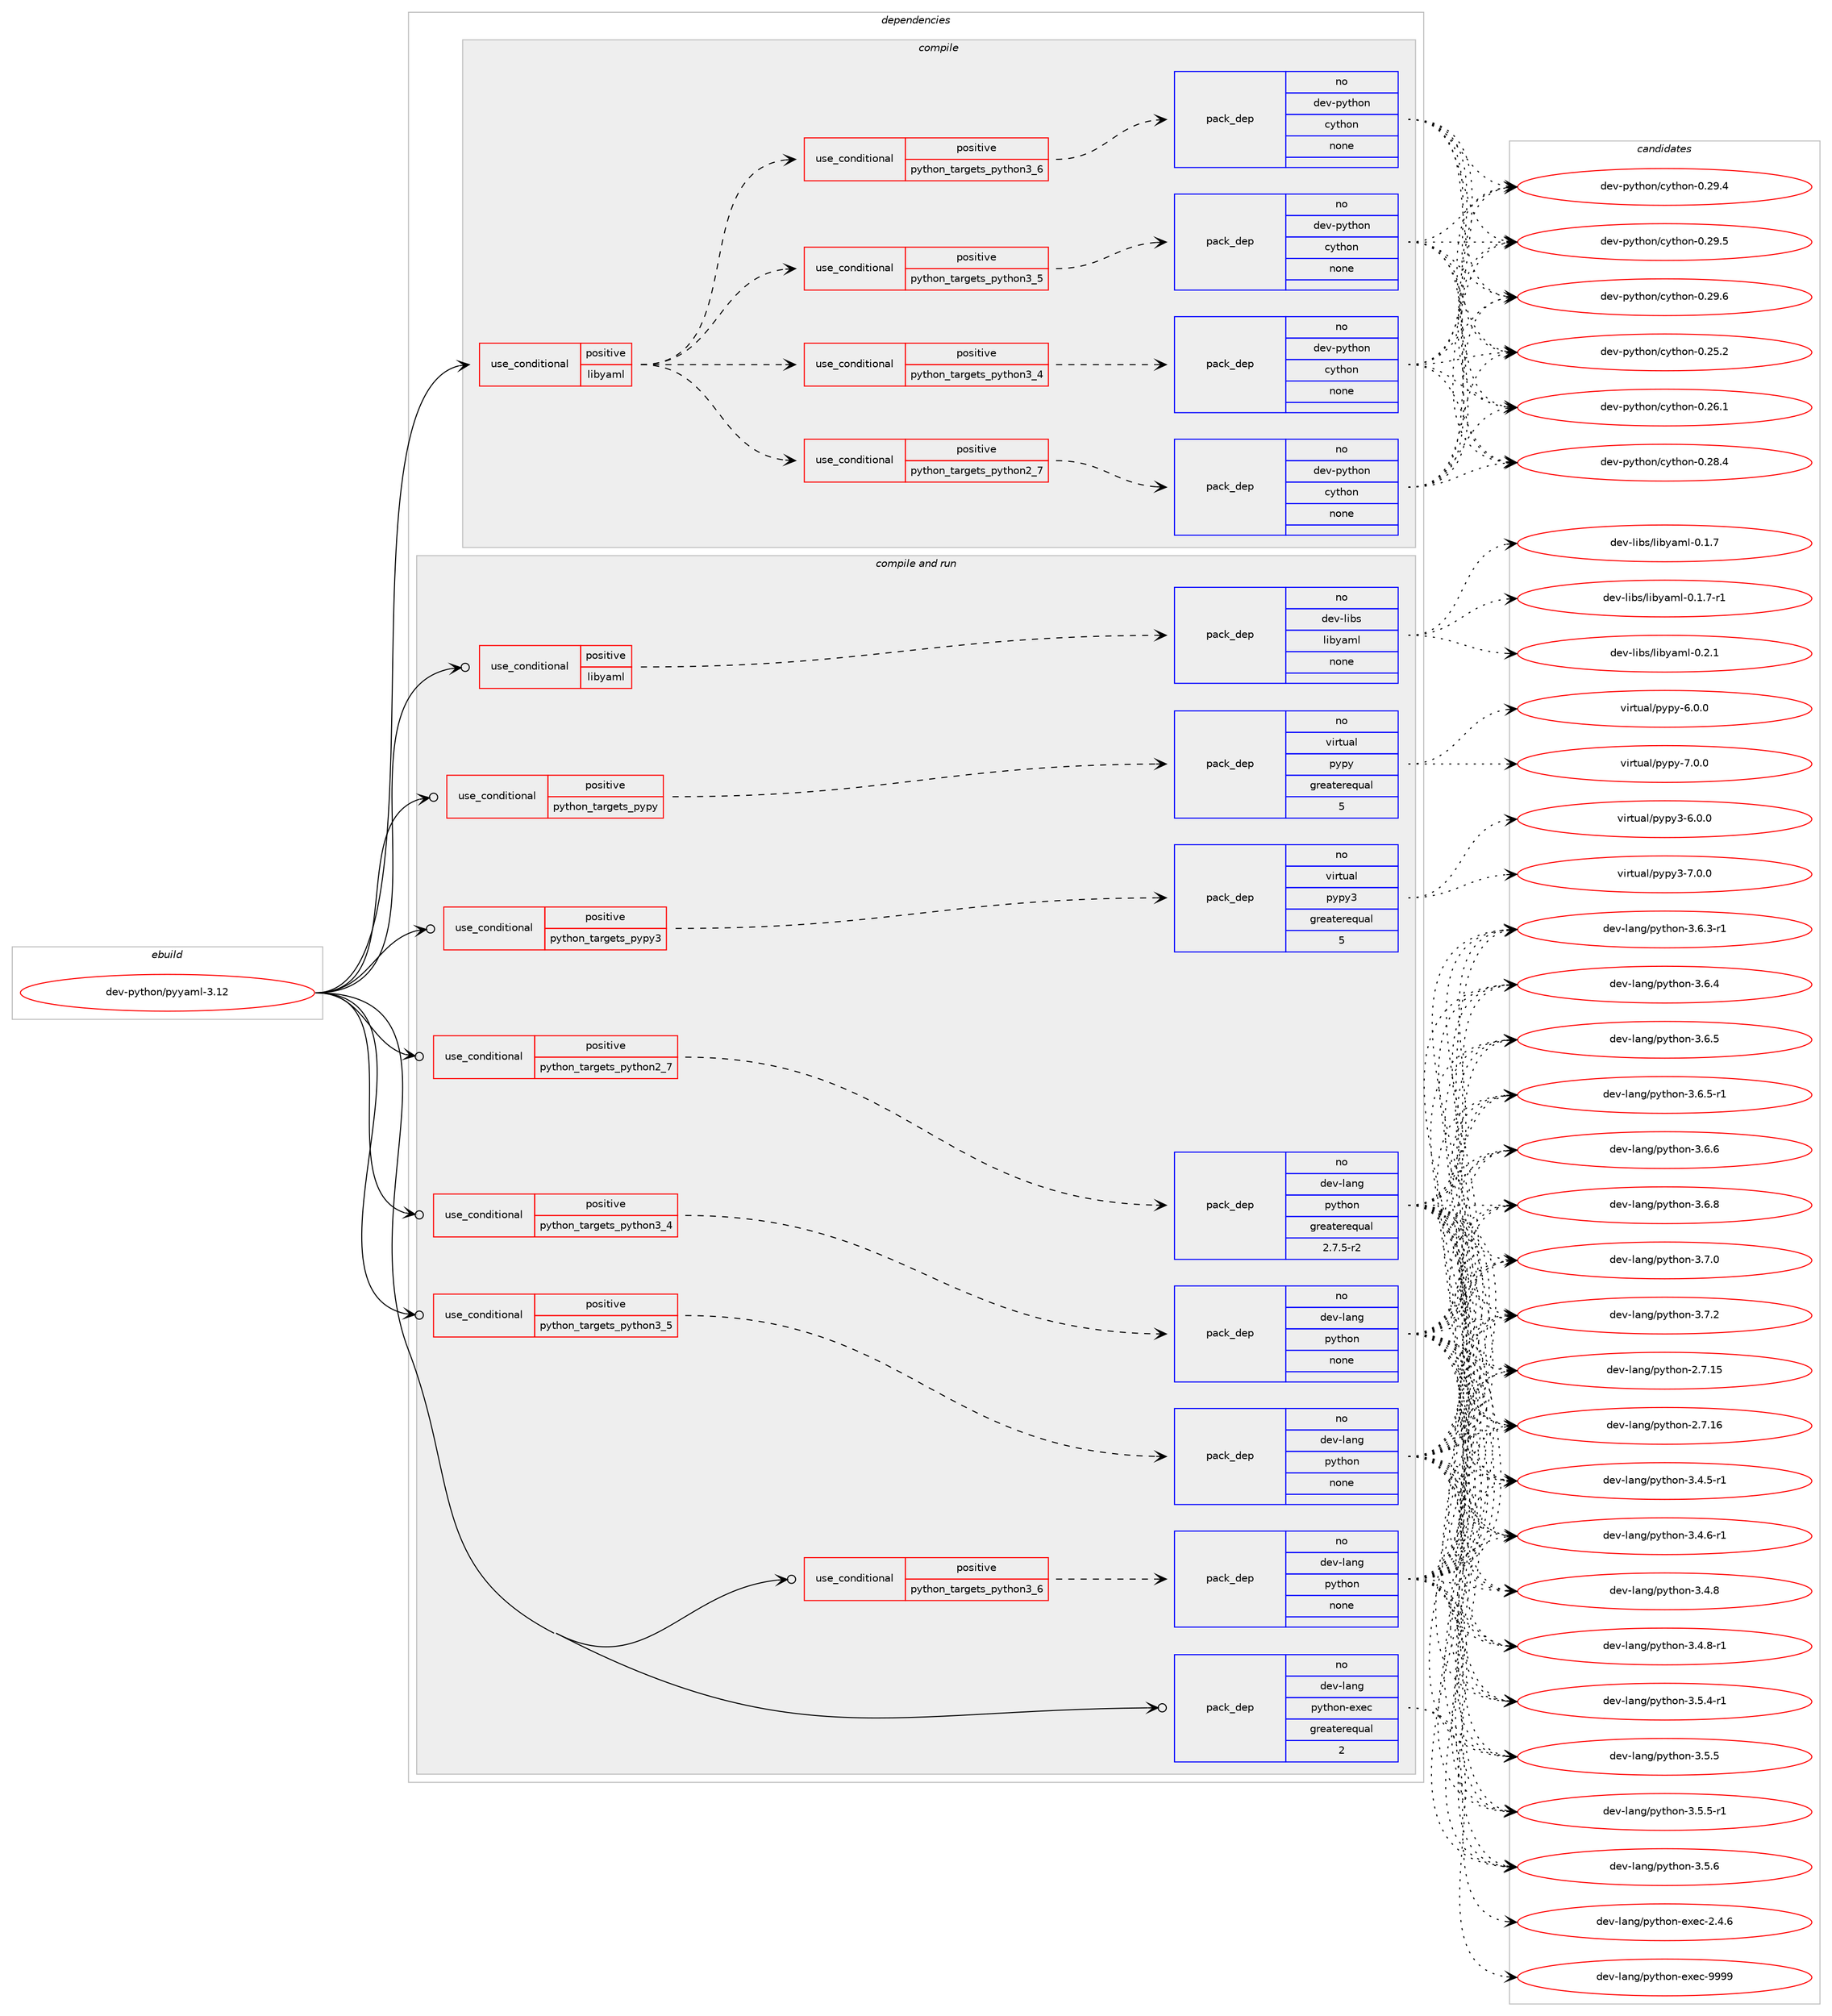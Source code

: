 digraph prolog {

# *************
# Graph options
# *************

newrank=true;
concentrate=true;
compound=true;
graph [rankdir=LR,fontname=Helvetica,fontsize=10,ranksep=1.5];#, ranksep=2.5, nodesep=0.2];
edge  [arrowhead=vee];
node  [fontname=Helvetica,fontsize=10];

# **********
# The ebuild
# **********

subgraph cluster_leftcol {
color=gray;
rank=same;
label=<<i>ebuild</i>>;
id [label="dev-python/pyyaml-3.12", color=red, width=4, href="../dev-python/pyyaml-3.12.svg"];
}

# ****************
# The dependencies
# ****************

subgraph cluster_midcol {
color=gray;
label=<<i>dependencies</i>>;
subgraph cluster_compile {
fillcolor="#eeeeee";
style=filled;
label=<<i>compile</i>>;
subgraph cond383384 {
dependency1437784 [label=<<TABLE BORDER="0" CELLBORDER="1" CELLSPACING="0" CELLPADDING="4"><TR><TD ROWSPAN="3" CELLPADDING="10">use_conditional</TD></TR><TR><TD>positive</TD></TR><TR><TD>libyaml</TD></TR></TABLE>>, shape=none, color=red];
subgraph cond383385 {
dependency1437785 [label=<<TABLE BORDER="0" CELLBORDER="1" CELLSPACING="0" CELLPADDING="4"><TR><TD ROWSPAN="3" CELLPADDING="10">use_conditional</TD></TR><TR><TD>positive</TD></TR><TR><TD>python_targets_python2_7</TD></TR></TABLE>>, shape=none, color=red];
subgraph pack1031041 {
dependency1437786 [label=<<TABLE BORDER="0" CELLBORDER="1" CELLSPACING="0" CELLPADDING="4" WIDTH="220"><TR><TD ROWSPAN="6" CELLPADDING="30">pack_dep</TD></TR><TR><TD WIDTH="110">no</TD></TR><TR><TD>dev-python</TD></TR><TR><TD>cython</TD></TR><TR><TD>none</TD></TR><TR><TD></TD></TR></TABLE>>, shape=none, color=blue];
}
dependency1437785:e -> dependency1437786:w [weight=20,style="dashed",arrowhead="vee"];
}
dependency1437784:e -> dependency1437785:w [weight=20,style="dashed",arrowhead="vee"];
subgraph cond383386 {
dependency1437787 [label=<<TABLE BORDER="0" CELLBORDER="1" CELLSPACING="0" CELLPADDING="4"><TR><TD ROWSPAN="3" CELLPADDING="10">use_conditional</TD></TR><TR><TD>positive</TD></TR><TR><TD>python_targets_python3_4</TD></TR></TABLE>>, shape=none, color=red];
subgraph pack1031042 {
dependency1437788 [label=<<TABLE BORDER="0" CELLBORDER="1" CELLSPACING="0" CELLPADDING="4" WIDTH="220"><TR><TD ROWSPAN="6" CELLPADDING="30">pack_dep</TD></TR><TR><TD WIDTH="110">no</TD></TR><TR><TD>dev-python</TD></TR><TR><TD>cython</TD></TR><TR><TD>none</TD></TR><TR><TD></TD></TR></TABLE>>, shape=none, color=blue];
}
dependency1437787:e -> dependency1437788:w [weight=20,style="dashed",arrowhead="vee"];
}
dependency1437784:e -> dependency1437787:w [weight=20,style="dashed",arrowhead="vee"];
subgraph cond383387 {
dependency1437789 [label=<<TABLE BORDER="0" CELLBORDER="1" CELLSPACING="0" CELLPADDING="4"><TR><TD ROWSPAN="3" CELLPADDING="10">use_conditional</TD></TR><TR><TD>positive</TD></TR><TR><TD>python_targets_python3_5</TD></TR></TABLE>>, shape=none, color=red];
subgraph pack1031043 {
dependency1437790 [label=<<TABLE BORDER="0" CELLBORDER="1" CELLSPACING="0" CELLPADDING="4" WIDTH="220"><TR><TD ROWSPAN="6" CELLPADDING="30">pack_dep</TD></TR><TR><TD WIDTH="110">no</TD></TR><TR><TD>dev-python</TD></TR><TR><TD>cython</TD></TR><TR><TD>none</TD></TR><TR><TD></TD></TR></TABLE>>, shape=none, color=blue];
}
dependency1437789:e -> dependency1437790:w [weight=20,style="dashed",arrowhead="vee"];
}
dependency1437784:e -> dependency1437789:w [weight=20,style="dashed",arrowhead="vee"];
subgraph cond383388 {
dependency1437791 [label=<<TABLE BORDER="0" CELLBORDER="1" CELLSPACING="0" CELLPADDING="4"><TR><TD ROWSPAN="3" CELLPADDING="10">use_conditional</TD></TR><TR><TD>positive</TD></TR><TR><TD>python_targets_python3_6</TD></TR></TABLE>>, shape=none, color=red];
subgraph pack1031044 {
dependency1437792 [label=<<TABLE BORDER="0" CELLBORDER="1" CELLSPACING="0" CELLPADDING="4" WIDTH="220"><TR><TD ROWSPAN="6" CELLPADDING="30">pack_dep</TD></TR><TR><TD WIDTH="110">no</TD></TR><TR><TD>dev-python</TD></TR><TR><TD>cython</TD></TR><TR><TD>none</TD></TR><TR><TD></TD></TR></TABLE>>, shape=none, color=blue];
}
dependency1437791:e -> dependency1437792:w [weight=20,style="dashed",arrowhead="vee"];
}
dependency1437784:e -> dependency1437791:w [weight=20,style="dashed",arrowhead="vee"];
}
id:e -> dependency1437784:w [weight=20,style="solid",arrowhead="vee"];
}
subgraph cluster_compileandrun {
fillcolor="#eeeeee";
style=filled;
label=<<i>compile and run</i>>;
subgraph cond383389 {
dependency1437793 [label=<<TABLE BORDER="0" CELLBORDER="1" CELLSPACING="0" CELLPADDING="4"><TR><TD ROWSPAN="3" CELLPADDING="10">use_conditional</TD></TR><TR><TD>positive</TD></TR><TR><TD>libyaml</TD></TR></TABLE>>, shape=none, color=red];
subgraph pack1031045 {
dependency1437794 [label=<<TABLE BORDER="0" CELLBORDER="1" CELLSPACING="0" CELLPADDING="4" WIDTH="220"><TR><TD ROWSPAN="6" CELLPADDING="30">pack_dep</TD></TR><TR><TD WIDTH="110">no</TD></TR><TR><TD>dev-libs</TD></TR><TR><TD>libyaml</TD></TR><TR><TD>none</TD></TR><TR><TD></TD></TR></TABLE>>, shape=none, color=blue];
}
dependency1437793:e -> dependency1437794:w [weight=20,style="dashed",arrowhead="vee"];
}
id:e -> dependency1437793:w [weight=20,style="solid",arrowhead="odotvee"];
subgraph cond383390 {
dependency1437795 [label=<<TABLE BORDER="0" CELLBORDER="1" CELLSPACING="0" CELLPADDING="4"><TR><TD ROWSPAN="3" CELLPADDING="10">use_conditional</TD></TR><TR><TD>positive</TD></TR><TR><TD>python_targets_pypy</TD></TR></TABLE>>, shape=none, color=red];
subgraph pack1031046 {
dependency1437796 [label=<<TABLE BORDER="0" CELLBORDER="1" CELLSPACING="0" CELLPADDING="4" WIDTH="220"><TR><TD ROWSPAN="6" CELLPADDING="30">pack_dep</TD></TR><TR><TD WIDTH="110">no</TD></TR><TR><TD>virtual</TD></TR><TR><TD>pypy</TD></TR><TR><TD>greaterequal</TD></TR><TR><TD>5</TD></TR></TABLE>>, shape=none, color=blue];
}
dependency1437795:e -> dependency1437796:w [weight=20,style="dashed",arrowhead="vee"];
}
id:e -> dependency1437795:w [weight=20,style="solid",arrowhead="odotvee"];
subgraph cond383391 {
dependency1437797 [label=<<TABLE BORDER="0" CELLBORDER="1" CELLSPACING="0" CELLPADDING="4"><TR><TD ROWSPAN="3" CELLPADDING="10">use_conditional</TD></TR><TR><TD>positive</TD></TR><TR><TD>python_targets_pypy3</TD></TR></TABLE>>, shape=none, color=red];
subgraph pack1031047 {
dependency1437798 [label=<<TABLE BORDER="0" CELLBORDER="1" CELLSPACING="0" CELLPADDING="4" WIDTH="220"><TR><TD ROWSPAN="6" CELLPADDING="30">pack_dep</TD></TR><TR><TD WIDTH="110">no</TD></TR><TR><TD>virtual</TD></TR><TR><TD>pypy3</TD></TR><TR><TD>greaterequal</TD></TR><TR><TD>5</TD></TR></TABLE>>, shape=none, color=blue];
}
dependency1437797:e -> dependency1437798:w [weight=20,style="dashed",arrowhead="vee"];
}
id:e -> dependency1437797:w [weight=20,style="solid",arrowhead="odotvee"];
subgraph cond383392 {
dependency1437799 [label=<<TABLE BORDER="0" CELLBORDER="1" CELLSPACING="0" CELLPADDING="4"><TR><TD ROWSPAN="3" CELLPADDING="10">use_conditional</TD></TR><TR><TD>positive</TD></TR><TR><TD>python_targets_python2_7</TD></TR></TABLE>>, shape=none, color=red];
subgraph pack1031048 {
dependency1437800 [label=<<TABLE BORDER="0" CELLBORDER="1" CELLSPACING="0" CELLPADDING="4" WIDTH="220"><TR><TD ROWSPAN="6" CELLPADDING="30">pack_dep</TD></TR><TR><TD WIDTH="110">no</TD></TR><TR><TD>dev-lang</TD></TR><TR><TD>python</TD></TR><TR><TD>greaterequal</TD></TR><TR><TD>2.7.5-r2</TD></TR></TABLE>>, shape=none, color=blue];
}
dependency1437799:e -> dependency1437800:w [weight=20,style="dashed",arrowhead="vee"];
}
id:e -> dependency1437799:w [weight=20,style="solid",arrowhead="odotvee"];
subgraph cond383393 {
dependency1437801 [label=<<TABLE BORDER="0" CELLBORDER="1" CELLSPACING="0" CELLPADDING="4"><TR><TD ROWSPAN="3" CELLPADDING="10">use_conditional</TD></TR><TR><TD>positive</TD></TR><TR><TD>python_targets_python3_4</TD></TR></TABLE>>, shape=none, color=red];
subgraph pack1031049 {
dependency1437802 [label=<<TABLE BORDER="0" CELLBORDER="1" CELLSPACING="0" CELLPADDING="4" WIDTH="220"><TR><TD ROWSPAN="6" CELLPADDING="30">pack_dep</TD></TR><TR><TD WIDTH="110">no</TD></TR><TR><TD>dev-lang</TD></TR><TR><TD>python</TD></TR><TR><TD>none</TD></TR><TR><TD></TD></TR></TABLE>>, shape=none, color=blue];
}
dependency1437801:e -> dependency1437802:w [weight=20,style="dashed",arrowhead="vee"];
}
id:e -> dependency1437801:w [weight=20,style="solid",arrowhead="odotvee"];
subgraph cond383394 {
dependency1437803 [label=<<TABLE BORDER="0" CELLBORDER="1" CELLSPACING="0" CELLPADDING="4"><TR><TD ROWSPAN="3" CELLPADDING="10">use_conditional</TD></TR><TR><TD>positive</TD></TR><TR><TD>python_targets_python3_5</TD></TR></TABLE>>, shape=none, color=red];
subgraph pack1031050 {
dependency1437804 [label=<<TABLE BORDER="0" CELLBORDER="1" CELLSPACING="0" CELLPADDING="4" WIDTH="220"><TR><TD ROWSPAN="6" CELLPADDING="30">pack_dep</TD></TR><TR><TD WIDTH="110">no</TD></TR><TR><TD>dev-lang</TD></TR><TR><TD>python</TD></TR><TR><TD>none</TD></TR><TR><TD></TD></TR></TABLE>>, shape=none, color=blue];
}
dependency1437803:e -> dependency1437804:w [weight=20,style="dashed",arrowhead="vee"];
}
id:e -> dependency1437803:w [weight=20,style="solid",arrowhead="odotvee"];
subgraph cond383395 {
dependency1437805 [label=<<TABLE BORDER="0" CELLBORDER="1" CELLSPACING="0" CELLPADDING="4"><TR><TD ROWSPAN="3" CELLPADDING="10">use_conditional</TD></TR><TR><TD>positive</TD></TR><TR><TD>python_targets_python3_6</TD></TR></TABLE>>, shape=none, color=red];
subgraph pack1031051 {
dependency1437806 [label=<<TABLE BORDER="0" CELLBORDER="1" CELLSPACING="0" CELLPADDING="4" WIDTH="220"><TR><TD ROWSPAN="6" CELLPADDING="30">pack_dep</TD></TR><TR><TD WIDTH="110">no</TD></TR><TR><TD>dev-lang</TD></TR><TR><TD>python</TD></TR><TR><TD>none</TD></TR><TR><TD></TD></TR></TABLE>>, shape=none, color=blue];
}
dependency1437805:e -> dependency1437806:w [weight=20,style="dashed",arrowhead="vee"];
}
id:e -> dependency1437805:w [weight=20,style="solid",arrowhead="odotvee"];
subgraph pack1031052 {
dependency1437807 [label=<<TABLE BORDER="0" CELLBORDER="1" CELLSPACING="0" CELLPADDING="4" WIDTH="220"><TR><TD ROWSPAN="6" CELLPADDING="30">pack_dep</TD></TR><TR><TD WIDTH="110">no</TD></TR><TR><TD>dev-lang</TD></TR><TR><TD>python-exec</TD></TR><TR><TD>greaterequal</TD></TR><TR><TD>2</TD></TR></TABLE>>, shape=none, color=blue];
}
id:e -> dependency1437807:w [weight=20,style="solid",arrowhead="odotvee"];
}
subgraph cluster_run {
fillcolor="#eeeeee";
style=filled;
label=<<i>run</i>>;
}
}

# **************
# The candidates
# **************

subgraph cluster_choices {
rank=same;
color=gray;
label=<<i>candidates</i>>;

subgraph choice1031041 {
color=black;
nodesep=1;
choice10010111845112121116104111110479912111610411111045484650534650 [label="dev-python/cython-0.25.2", color=red, width=4,href="../dev-python/cython-0.25.2.svg"];
choice10010111845112121116104111110479912111610411111045484650544649 [label="dev-python/cython-0.26.1", color=red, width=4,href="../dev-python/cython-0.26.1.svg"];
choice10010111845112121116104111110479912111610411111045484650564652 [label="dev-python/cython-0.28.4", color=red, width=4,href="../dev-python/cython-0.28.4.svg"];
choice10010111845112121116104111110479912111610411111045484650574652 [label="dev-python/cython-0.29.4", color=red, width=4,href="../dev-python/cython-0.29.4.svg"];
choice10010111845112121116104111110479912111610411111045484650574653 [label="dev-python/cython-0.29.5", color=red, width=4,href="../dev-python/cython-0.29.5.svg"];
choice10010111845112121116104111110479912111610411111045484650574654 [label="dev-python/cython-0.29.6", color=red, width=4,href="../dev-python/cython-0.29.6.svg"];
dependency1437786:e -> choice10010111845112121116104111110479912111610411111045484650534650:w [style=dotted,weight="100"];
dependency1437786:e -> choice10010111845112121116104111110479912111610411111045484650544649:w [style=dotted,weight="100"];
dependency1437786:e -> choice10010111845112121116104111110479912111610411111045484650564652:w [style=dotted,weight="100"];
dependency1437786:e -> choice10010111845112121116104111110479912111610411111045484650574652:w [style=dotted,weight="100"];
dependency1437786:e -> choice10010111845112121116104111110479912111610411111045484650574653:w [style=dotted,weight="100"];
dependency1437786:e -> choice10010111845112121116104111110479912111610411111045484650574654:w [style=dotted,weight="100"];
}
subgraph choice1031042 {
color=black;
nodesep=1;
choice10010111845112121116104111110479912111610411111045484650534650 [label="dev-python/cython-0.25.2", color=red, width=4,href="../dev-python/cython-0.25.2.svg"];
choice10010111845112121116104111110479912111610411111045484650544649 [label="dev-python/cython-0.26.1", color=red, width=4,href="../dev-python/cython-0.26.1.svg"];
choice10010111845112121116104111110479912111610411111045484650564652 [label="dev-python/cython-0.28.4", color=red, width=4,href="../dev-python/cython-0.28.4.svg"];
choice10010111845112121116104111110479912111610411111045484650574652 [label="dev-python/cython-0.29.4", color=red, width=4,href="../dev-python/cython-0.29.4.svg"];
choice10010111845112121116104111110479912111610411111045484650574653 [label="dev-python/cython-0.29.5", color=red, width=4,href="../dev-python/cython-0.29.5.svg"];
choice10010111845112121116104111110479912111610411111045484650574654 [label="dev-python/cython-0.29.6", color=red, width=4,href="../dev-python/cython-0.29.6.svg"];
dependency1437788:e -> choice10010111845112121116104111110479912111610411111045484650534650:w [style=dotted,weight="100"];
dependency1437788:e -> choice10010111845112121116104111110479912111610411111045484650544649:w [style=dotted,weight="100"];
dependency1437788:e -> choice10010111845112121116104111110479912111610411111045484650564652:w [style=dotted,weight="100"];
dependency1437788:e -> choice10010111845112121116104111110479912111610411111045484650574652:w [style=dotted,weight="100"];
dependency1437788:e -> choice10010111845112121116104111110479912111610411111045484650574653:w [style=dotted,weight="100"];
dependency1437788:e -> choice10010111845112121116104111110479912111610411111045484650574654:w [style=dotted,weight="100"];
}
subgraph choice1031043 {
color=black;
nodesep=1;
choice10010111845112121116104111110479912111610411111045484650534650 [label="dev-python/cython-0.25.2", color=red, width=4,href="../dev-python/cython-0.25.2.svg"];
choice10010111845112121116104111110479912111610411111045484650544649 [label="dev-python/cython-0.26.1", color=red, width=4,href="../dev-python/cython-0.26.1.svg"];
choice10010111845112121116104111110479912111610411111045484650564652 [label="dev-python/cython-0.28.4", color=red, width=4,href="../dev-python/cython-0.28.4.svg"];
choice10010111845112121116104111110479912111610411111045484650574652 [label="dev-python/cython-0.29.4", color=red, width=4,href="../dev-python/cython-0.29.4.svg"];
choice10010111845112121116104111110479912111610411111045484650574653 [label="dev-python/cython-0.29.5", color=red, width=4,href="../dev-python/cython-0.29.5.svg"];
choice10010111845112121116104111110479912111610411111045484650574654 [label="dev-python/cython-0.29.6", color=red, width=4,href="../dev-python/cython-0.29.6.svg"];
dependency1437790:e -> choice10010111845112121116104111110479912111610411111045484650534650:w [style=dotted,weight="100"];
dependency1437790:e -> choice10010111845112121116104111110479912111610411111045484650544649:w [style=dotted,weight="100"];
dependency1437790:e -> choice10010111845112121116104111110479912111610411111045484650564652:w [style=dotted,weight="100"];
dependency1437790:e -> choice10010111845112121116104111110479912111610411111045484650574652:w [style=dotted,weight="100"];
dependency1437790:e -> choice10010111845112121116104111110479912111610411111045484650574653:w [style=dotted,weight="100"];
dependency1437790:e -> choice10010111845112121116104111110479912111610411111045484650574654:w [style=dotted,weight="100"];
}
subgraph choice1031044 {
color=black;
nodesep=1;
choice10010111845112121116104111110479912111610411111045484650534650 [label="dev-python/cython-0.25.2", color=red, width=4,href="../dev-python/cython-0.25.2.svg"];
choice10010111845112121116104111110479912111610411111045484650544649 [label="dev-python/cython-0.26.1", color=red, width=4,href="../dev-python/cython-0.26.1.svg"];
choice10010111845112121116104111110479912111610411111045484650564652 [label="dev-python/cython-0.28.4", color=red, width=4,href="../dev-python/cython-0.28.4.svg"];
choice10010111845112121116104111110479912111610411111045484650574652 [label="dev-python/cython-0.29.4", color=red, width=4,href="../dev-python/cython-0.29.4.svg"];
choice10010111845112121116104111110479912111610411111045484650574653 [label="dev-python/cython-0.29.5", color=red, width=4,href="../dev-python/cython-0.29.5.svg"];
choice10010111845112121116104111110479912111610411111045484650574654 [label="dev-python/cython-0.29.6", color=red, width=4,href="../dev-python/cython-0.29.6.svg"];
dependency1437792:e -> choice10010111845112121116104111110479912111610411111045484650534650:w [style=dotted,weight="100"];
dependency1437792:e -> choice10010111845112121116104111110479912111610411111045484650544649:w [style=dotted,weight="100"];
dependency1437792:e -> choice10010111845112121116104111110479912111610411111045484650564652:w [style=dotted,weight="100"];
dependency1437792:e -> choice10010111845112121116104111110479912111610411111045484650574652:w [style=dotted,weight="100"];
dependency1437792:e -> choice10010111845112121116104111110479912111610411111045484650574653:w [style=dotted,weight="100"];
dependency1437792:e -> choice10010111845112121116104111110479912111610411111045484650574654:w [style=dotted,weight="100"];
}
subgraph choice1031045 {
color=black;
nodesep=1;
choice1001011184510810598115471081059812197109108454846494655 [label="dev-libs/libyaml-0.1.7", color=red, width=4,href="../dev-libs/libyaml-0.1.7.svg"];
choice10010111845108105981154710810598121971091084548464946554511449 [label="dev-libs/libyaml-0.1.7-r1", color=red, width=4,href="../dev-libs/libyaml-0.1.7-r1.svg"];
choice1001011184510810598115471081059812197109108454846504649 [label="dev-libs/libyaml-0.2.1", color=red, width=4,href="../dev-libs/libyaml-0.2.1.svg"];
dependency1437794:e -> choice1001011184510810598115471081059812197109108454846494655:w [style=dotted,weight="100"];
dependency1437794:e -> choice10010111845108105981154710810598121971091084548464946554511449:w [style=dotted,weight="100"];
dependency1437794:e -> choice1001011184510810598115471081059812197109108454846504649:w [style=dotted,weight="100"];
}
subgraph choice1031046 {
color=black;
nodesep=1;
choice1181051141161179710847112121112121455446484648 [label="virtual/pypy-6.0.0", color=red, width=4,href="../virtual/pypy-6.0.0.svg"];
choice1181051141161179710847112121112121455546484648 [label="virtual/pypy-7.0.0", color=red, width=4,href="../virtual/pypy-7.0.0.svg"];
dependency1437796:e -> choice1181051141161179710847112121112121455446484648:w [style=dotted,weight="100"];
dependency1437796:e -> choice1181051141161179710847112121112121455546484648:w [style=dotted,weight="100"];
}
subgraph choice1031047 {
color=black;
nodesep=1;
choice118105114116117971084711212111212151455446484648 [label="virtual/pypy3-6.0.0", color=red, width=4,href="../virtual/pypy3-6.0.0.svg"];
choice118105114116117971084711212111212151455546484648 [label="virtual/pypy3-7.0.0", color=red, width=4,href="../virtual/pypy3-7.0.0.svg"];
dependency1437798:e -> choice118105114116117971084711212111212151455446484648:w [style=dotted,weight="100"];
dependency1437798:e -> choice118105114116117971084711212111212151455546484648:w [style=dotted,weight="100"];
}
subgraph choice1031048 {
color=black;
nodesep=1;
choice10010111845108971101034711212111610411111045504655464953 [label="dev-lang/python-2.7.15", color=red, width=4,href="../dev-lang/python-2.7.15.svg"];
choice10010111845108971101034711212111610411111045504655464954 [label="dev-lang/python-2.7.16", color=red, width=4,href="../dev-lang/python-2.7.16.svg"];
choice1001011184510897110103471121211161041111104551465246534511449 [label="dev-lang/python-3.4.5-r1", color=red, width=4,href="../dev-lang/python-3.4.5-r1.svg"];
choice1001011184510897110103471121211161041111104551465246544511449 [label="dev-lang/python-3.4.6-r1", color=red, width=4,href="../dev-lang/python-3.4.6-r1.svg"];
choice100101118451089711010347112121116104111110455146524656 [label="dev-lang/python-3.4.8", color=red, width=4,href="../dev-lang/python-3.4.8.svg"];
choice1001011184510897110103471121211161041111104551465246564511449 [label="dev-lang/python-3.4.8-r1", color=red, width=4,href="../dev-lang/python-3.4.8-r1.svg"];
choice1001011184510897110103471121211161041111104551465346524511449 [label="dev-lang/python-3.5.4-r1", color=red, width=4,href="../dev-lang/python-3.5.4-r1.svg"];
choice100101118451089711010347112121116104111110455146534653 [label="dev-lang/python-3.5.5", color=red, width=4,href="../dev-lang/python-3.5.5.svg"];
choice1001011184510897110103471121211161041111104551465346534511449 [label="dev-lang/python-3.5.5-r1", color=red, width=4,href="../dev-lang/python-3.5.5-r1.svg"];
choice100101118451089711010347112121116104111110455146534654 [label="dev-lang/python-3.5.6", color=red, width=4,href="../dev-lang/python-3.5.6.svg"];
choice1001011184510897110103471121211161041111104551465446514511449 [label="dev-lang/python-3.6.3-r1", color=red, width=4,href="../dev-lang/python-3.6.3-r1.svg"];
choice100101118451089711010347112121116104111110455146544652 [label="dev-lang/python-3.6.4", color=red, width=4,href="../dev-lang/python-3.6.4.svg"];
choice100101118451089711010347112121116104111110455146544653 [label="dev-lang/python-3.6.5", color=red, width=4,href="../dev-lang/python-3.6.5.svg"];
choice1001011184510897110103471121211161041111104551465446534511449 [label="dev-lang/python-3.6.5-r1", color=red, width=4,href="../dev-lang/python-3.6.5-r1.svg"];
choice100101118451089711010347112121116104111110455146544654 [label="dev-lang/python-3.6.6", color=red, width=4,href="../dev-lang/python-3.6.6.svg"];
choice100101118451089711010347112121116104111110455146544656 [label="dev-lang/python-3.6.8", color=red, width=4,href="../dev-lang/python-3.6.8.svg"];
choice100101118451089711010347112121116104111110455146554648 [label="dev-lang/python-3.7.0", color=red, width=4,href="../dev-lang/python-3.7.0.svg"];
choice100101118451089711010347112121116104111110455146554650 [label="dev-lang/python-3.7.2", color=red, width=4,href="../dev-lang/python-3.7.2.svg"];
dependency1437800:e -> choice10010111845108971101034711212111610411111045504655464953:w [style=dotted,weight="100"];
dependency1437800:e -> choice10010111845108971101034711212111610411111045504655464954:w [style=dotted,weight="100"];
dependency1437800:e -> choice1001011184510897110103471121211161041111104551465246534511449:w [style=dotted,weight="100"];
dependency1437800:e -> choice1001011184510897110103471121211161041111104551465246544511449:w [style=dotted,weight="100"];
dependency1437800:e -> choice100101118451089711010347112121116104111110455146524656:w [style=dotted,weight="100"];
dependency1437800:e -> choice1001011184510897110103471121211161041111104551465246564511449:w [style=dotted,weight="100"];
dependency1437800:e -> choice1001011184510897110103471121211161041111104551465346524511449:w [style=dotted,weight="100"];
dependency1437800:e -> choice100101118451089711010347112121116104111110455146534653:w [style=dotted,weight="100"];
dependency1437800:e -> choice1001011184510897110103471121211161041111104551465346534511449:w [style=dotted,weight="100"];
dependency1437800:e -> choice100101118451089711010347112121116104111110455146534654:w [style=dotted,weight="100"];
dependency1437800:e -> choice1001011184510897110103471121211161041111104551465446514511449:w [style=dotted,weight="100"];
dependency1437800:e -> choice100101118451089711010347112121116104111110455146544652:w [style=dotted,weight="100"];
dependency1437800:e -> choice100101118451089711010347112121116104111110455146544653:w [style=dotted,weight="100"];
dependency1437800:e -> choice1001011184510897110103471121211161041111104551465446534511449:w [style=dotted,weight="100"];
dependency1437800:e -> choice100101118451089711010347112121116104111110455146544654:w [style=dotted,weight="100"];
dependency1437800:e -> choice100101118451089711010347112121116104111110455146544656:w [style=dotted,weight="100"];
dependency1437800:e -> choice100101118451089711010347112121116104111110455146554648:w [style=dotted,weight="100"];
dependency1437800:e -> choice100101118451089711010347112121116104111110455146554650:w [style=dotted,weight="100"];
}
subgraph choice1031049 {
color=black;
nodesep=1;
choice10010111845108971101034711212111610411111045504655464953 [label="dev-lang/python-2.7.15", color=red, width=4,href="../dev-lang/python-2.7.15.svg"];
choice10010111845108971101034711212111610411111045504655464954 [label="dev-lang/python-2.7.16", color=red, width=4,href="../dev-lang/python-2.7.16.svg"];
choice1001011184510897110103471121211161041111104551465246534511449 [label="dev-lang/python-3.4.5-r1", color=red, width=4,href="../dev-lang/python-3.4.5-r1.svg"];
choice1001011184510897110103471121211161041111104551465246544511449 [label="dev-lang/python-3.4.6-r1", color=red, width=4,href="../dev-lang/python-3.4.6-r1.svg"];
choice100101118451089711010347112121116104111110455146524656 [label="dev-lang/python-3.4.8", color=red, width=4,href="../dev-lang/python-3.4.8.svg"];
choice1001011184510897110103471121211161041111104551465246564511449 [label="dev-lang/python-3.4.8-r1", color=red, width=4,href="../dev-lang/python-3.4.8-r1.svg"];
choice1001011184510897110103471121211161041111104551465346524511449 [label="dev-lang/python-3.5.4-r1", color=red, width=4,href="../dev-lang/python-3.5.4-r1.svg"];
choice100101118451089711010347112121116104111110455146534653 [label="dev-lang/python-3.5.5", color=red, width=4,href="../dev-lang/python-3.5.5.svg"];
choice1001011184510897110103471121211161041111104551465346534511449 [label="dev-lang/python-3.5.5-r1", color=red, width=4,href="../dev-lang/python-3.5.5-r1.svg"];
choice100101118451089711010347112121116104111110455146534654 [label="dev-lang/python-3.5.6", color=red, width=4,href="../dev-lang/python-3.5.6.svg"];
choice1001011184510897110103471121211161041111104551465446514511449 [label="dev-lang/python-3.6.3-r1", color=red, width=4,href="../dev-lang/python-3.6.3-r1.svg"];
choice100101118451089711010347112121116104111110455146544652 [label="dev-lang/python-3.6.4", color=red, width=4,href="../dev-lang/python-3.6.4.svg"];
choice100101118451089711010347112121116104111110455146544653 [label="dev-lang/python-3.6.5", color=red, width=4,href="../dev-lang/python-3.6.5.svg"];
choice1001011184510897110103471121211161041111104551465446534511449 [label="dev-lang/python-3.6.5-r1", color=red, width=4,href="../dev-lang/python-3.6.5-r1.svg"];
choice100101118451089711010347112121116104111110455146544654 [label="dev-lang/python-3.6.6", color=red, width=4,href="../dev-lang/python-3.6.6.svg"];
choice100101118451089711010347112121116104111110455146544656 [label="dev-lang/python-3.6.8", color=red, width=4,href="../dev-lang/python-3.6.8.svg"];
choice100101118451089711010347112121116104111110455146554648 [label="dev-lang/python-3.7.0", color=red, width=4,href="../dev-lang/python-3.7.0.svg"];
choice100101118451089711010347112121116104111110455146554650 [label="dev-lang/python-3.7.2", color=red, width=4,href="../dev-lang/python-3.7.2.svg"];
dependency1437802:e -> choice10010111845108971101034711212111610411111045504655464953:w [style=dotted,weight="100"];
dependency1437802:e -> choice10010111845108971101034711212111610411111045504655464954:w [style=dotted,weight="100"];
dependency1437802:e -> choice1001011184510897110103471121211161041111104551465246534511449:w [style=dotted,weight="100"];
dependency1437802:e -> choice1001011184510897110103471121211161041111104551465246544511449:w [style=dotted,weight="100"];
dependency1437802:e -> choice100101118451089711010347112121116104111110455146524656:w [style=dotted,weight="100"];
dependency1437802:e -> choice1001011184510897110103471121211161041111104551465246564511449:w [style=dotted,weight="100"];
dependency1437802:e -> choice1001011184510897110103471121211161041111104551465346524511449:w [style=dotted,weight="100"];
dependency1437802:e -> choice100101118451089711010347112121116104111110455146534653:w [style=dotted,weight="100"];
dependency1437802:e -> choice1001011184510897110103471121211161041111104551465346534511449:w [style=dotted,weight="100"];
dependency1437802:e -> choice100101118451089711010347112121116104111110455146534654:w [style=dotted,weight="100"];
dependency1437802:e -> choice1001011184510897110103471121211161041111104551465446514511449:w [style=dotted,weight="100"];
dependency1437802:e -> choice100101118451089711010347112121116104111110455146544652:w [style=dotted,weight="100"];
dependency1437802:e -> choice100101118451089711010347112121116104111110455146544653:w [style=dotted,weight="100"];
dependency1437802:e -> choice1001011184510897110103471121211161041111104551465446534511449:w [style=dotted,weight="100"];
dependency1437802:e -> choice100101118451089711010347112121116104111110455146544654:w [style=dotted,weight="100"];
dependency1437802:e -> choice100101118451089711010347112121116104111110455146544656:w [style=dotted,weight="100"];
dependency1437802:e -> choice100101118451089711010347112121116104111110455146554648:w [style=dotted,weight="100"];
dependency1437802:e -> choice100101118451089711010347112121116104111110455146554650:w [style=dotted,weight="100"];
}
subgraph choice1031050 {
color=black;
nodesep=1;
choice10010111845108971101034711212111610411111045504655464953 [label="dev-lang/python-2.7.15", color=red, width=4,href="../dev-lang/python-2.7.15.svg"];
choice10010111845108971101034711212111610411111045504655464954 [label="dev-lang/python-2.7.16", color=red, width=4,href="../dev-lang/python-2.7.16.svg"];
choice1001011184510897110103471121211161041111104551465246534511449 [label="dev-lang/python-3.4.5-r1", color=red, width=4,href="../dev-lang/python-3.4.5-r1.svg"];
choice1001011184510897110103471121211161041111104551465246544511449 [label="dev-lang/python-3.4.6-r1", color=red, width=4,href="../dev-lang/python-3.4.6-r1.svg"];
choice100101118451089711010347112121116104111110455146524656 [label="dev-lang/python-3.4.8", color=red, width=4,href="../dev-lang/python-3.4.8.svg"];
choice1001011184510897110103471121211161041111104551465246564511449 [label="dev-lang/python-3.4.8-r1", color=red, width=4,href="../dev-lang/python-3.4.8-r1.svg"];
choice1001011184510897110103471121211161041111104551465346524511449 [label="dev-lang/python-3.5.4-r1", color=red, width=4,href="../dev-lang/python-3.5.4-r1.svg"];
choice100101118451089711010347112121116104111110455146534653 [label="dev-lang/python-3.5.5", color=red, width=4,href="../dev-lang/python-3.5.5.svg"];
choice1001011184510897110103471121211161041111104551465346534511449 [label="dev-lang/python-3.5.5-r1", color=red, width=4,href="../dev-lang/python-3.5.5-r1.svg"];
choice100101118451089711010347112121116104111110455146534654 [label="dev-lang/python-3.5.6", color=red, width=4,href="../dev-lang/python-3.5.6.svg"];
choice1001011184510897110103471121211161041111104551465446514511449 [label="dev-lang/python-3.6.3-r1", color=red, width=4,href="../dev-lang/python-3.6.3-r1.svg"];
choice100101118451089711010347112121116104111110455146544652 [label="dev-lang/python-3.6.4", color=red, width=4,href="../dev-lang/python-3.6.4.svg"];
choice100101118451089711010347112121116104111110455146544653 [label="dev-lang/python-3.6.5", color=red, width=4,href="../dev-lang/python-3.6.5.svg"];
choice1001011184510897110103471121211161041111104551465446534511449 [label="dev-lang/python-3.6.5-r1", color=red, width=4,href="../dev-lang/python-3.6.5-r1.svg"];
choice100101118451089711010347112121116104111110455146544654 [label="dev-lang/python-3.6.6", color=red, width=4,href="../dev-lang/python-3.6.6.svg"];
choice100101118451089711010347112121116104111110455146544656 [label="dev-lang/python-3.6.8", color=red, width=4,href="../dev-lang/python-3.6.8.svg"];
choice100101118451089711010347112121116104111110455146554648 [label="dev-lang/python-3.7.0", color=red, width=4,href="../dev-lang/python-3.7.0.svg"];
choice100101118451089711010347112121116104111110455146554650 [label="dev-lang/python-3.7.2", color=red, width=4,href="../dev-lang/python-3.7.2.svg"];
dependency1437804:e -> choice10010111845108971101034711212111610411111045504655464953:w [style=dotted,weight="100"];
dependency1437804:e -> choice10010111845108971101034711212111610411111045504655464954:w [style=dotted,weight="100"];
dependency1437804:e -> choice1001011184510897110103471121211161041111104551465246534511449:w [style=dotted,weight="100"];
dependency1437804:e -> choice1001011184510897110103471121211161041111104551465246544511449:w [style=dotted,weight="100"];
dependency1437804:e -> choice100101118451089711010347112121116104111110455146524656:w [style=dotted,weight="100"];
dependency1437804:e -> choice1001011184510897110103471121211161041111104551465246564511449:w [style=dotted,weight="100"];
dependency1437804:e -> choice1001011184510897110103471121211161041111104551465346524511449:w [style=dotted,weight="100"];
dependency1437804:e -> choice100101118451089711010347112121116104111110455146534653:w [style=dotted,weight="100"];
dependency1437804:e -> choice1001011184510897110103471121211161041111104551465346534511449:w [style=dotted,weight="100"];
dependency1437804:e -> choice100101118451089711010347112121116104111110455146534654:w [style=dotted,weight="100"];
dependency1437804:e -> choice1001011184510897110103471121211161041111104551465446514511449:w [style=dotted,weight="100"];
dependency1437804:e -> choice100101118451089711010347112121116104111110455146544652:w [style=dotted,weight="100"];
dependency1437804:e -> choice100101118451089711010347112121116104111110455146544653:w [style=dotted,weight="100"];
dependency1437804:e -> choice1001011184510897110103471121211161041111104551465446534511449:w [style=dotted,weight="100"];
dependency1437804:e -> choice100101118451089711010347112121116104111110455146544654:w [style=dotted,weight="100"];
dependency1437804:e -> choice100101118451089711010347112121116104111110455146544656:w [style=dotted,weight="100"];
dependency1437804:e -> choice100101118451089711010347112121116104111110455146554648:w [style=dotted,weight="100"];
dependency1437804:e -> choice100101118451089711010347112121116104111110455146554650:w [style=dotted,weight="100"];
}
subgraph choice1031051 {
color=black;
nodesep=1;
choice10010111845108971101034711212111610411111045504655464953 [label="dev-lang/python-2.7.15", color=red, width=4,href="../dev-lang/python-2.7.15.svg"];
choice10010111845108971101034711212111610411111045504655464954 [label="dev-lang/python-2.7.16", color=red, width=4,href="../dev-lang/python-2.7.16.svg"];
choice1001011184510897110103471121211161041111104551465246534511449 [label="dev-lang/python-3.4.5-r1", color=red, width=4,href="../dev-lang/python-3.4.5-r1.svg"];
choice1001011184510897110103471121211161041111104551465246544511449 [label="dev-lang/python-3.4.6-r1", color=red, width=4,href="../dev-lang/python-3.4.6-r1.svg"];
choice100101118451089711010347112121116104111110455146524656 [label="dev-lang/python-3.4.8", color=red, width=4,href="../dev-lang/python-3.4.8.svg"];
choice1001011184510897110103471121211161041111104551465246564511449 [label="dev-lang/python-3.4.8-r1", color=red, width=4,href="../dev-lang/python-3.4.8-r1.svg"];
choice1001011184510897110103471121211161041111104551465346524511449 [label="dev-lang/python-3.5.4-r1", color=red, width=4,href="../dev-lang/python-3.5.4-r1.svg"];
choice100101118451089711010347112121116104111110455146534653 [label="dev-lang/python-3.5.5", color=red, width=4,href="../dev-lang/python-3.5.5.svg"];
choice1001011184510897110103471121211161041111104551465346534511449 [label="dev-lang/python-3.5.5-r1", color=red, width=4,href="../dev-lang/python-3.5.5-r1.svg"];
choice100101118451089711010347112121116104111110455146534654 [label="dev-lang/python-3.5.6", color=red, width=4,href="../dev-lang/python-3.5.6.svg"];
choice1001011184510897110103471121211161041111104551465446514511449 [label="dev-lang/python-3.6.3-r1", color=red, width=4,href="../dev-lang/python-3.6.3-r1.svg"];
choice100101118451089711010347112121116104111110455146544652 [label="dev-lang/python-3.6.4", color=red, width=4,href="../dev-lang/python-3.6.4.svg"];
choice100101118451089711010347112121116104111110455146544653 [label="dev-lang/python-3.6.5", color=red, width=4,href="../dev-lang/python-3.6.5.svg"];
choice1001011184510897110103471121211161041111104551465446534511449 [label="dev-lang/python-3.6.5-r1", color=red, width=4,href="../dev-lang/python-3.6.5-r1.svg"];
choice100101118451089711010347112121116104111110455146544654 [label="dev-lang/python-3.6.6", color=red, width=4,href="../dev-lang/python-3.6.6.svg"];
choice100101118451089711010347112121116104111110455146544656 [label="dev-lang/python-3.6.8", color=red, width=4,href="../dev-lang/python-3.6.8.svg"];
choice100101118451089711010347112121116104111110455146554648 [label="dev-lang/python-3.7.0", color=red, width=4,href="../dev-lang/python-3.7.0.svg"];
choice100101118451089711010347112121116104111110455146554650 [label="dev-lang/python-3.7.2", color=red, width=4,href="../dev-lang/python-3.7.2.svg"];
dependency1437806:e -> choice10010111845108971101034711212111610411111045504655464953:w [style=dotted,weight="100"];
dependency1437806:e -> choice10010111845108971101034711212111610411111045504655464954:w [style=dotted,weight="100"];
dependency1437806:e -> choice1001011184510897110103471121211161041111104551465246534511449:w [style=dotted,weight="100"];
dependency1437806:e -> choice1001011184510897110103471121211161041111104551465246544511449:w [style=dotted,weight="100"];
dependency1437806:e -> choice100101118451089711010347112121116104111110455146524656:w [style=dotted,weight="100"];
dependency1437806:e -> choice1001011184510897110103471121211161041111104551465246564511449:w [style=dotted,weight="100"];
dependency1437806:e -> choice1001011184510897110103471121211161041111104551465346524511449:w [style=dotted,weight="100"];
dependency1437806:e -> choice100101118451089711010347112121116104111110455146534653:w [style=dotted,weight="100"];
dependency1437806:e -> choice1001011184510897110103471121211161041111104551465346534511449:w [style=dotted,weight="100"];
dependency1437806:e -> choice100101118451089711010347112121116104111110455146534654:w [style=dotted,weight="100"];
dependency1437806:e -> choice1001011184510897110103471121211161041111104551465446514511449:w [style=dotted,weight="100"];
dependency1437806:e -> choice100101118451089711010347112121116104111110455146544652:w [style=dotted,weight="100"];
dependency1437806:e -> choice100101118451089711010347112121116104111110455146544653:w [style=dotted,weight="100"];
dependency1437806:e -> choice1001011184510897110103471121211161041111104551465446534511449:w [style=dotted,weight="100"];
dependency1437806:e -> choice100101118451089711010347112121116104111110455146544654:w [style=dotted,weight="100"];
dependency1437806:e -> choice100101118451089711010347112121116104111110455146544656:w [style=dotted,weight="100"];
dependency1437806:e -> choice100101118451089711010347112121116104111110455146554648:w [style=dotted,weight="100"];
dependency1437806:e -> choice100101118451089711010347112121116104111110455146554650:w [style=dotted,weight="100"];
}
subgraph choice1031052 {
color=black;
nodesep=1;
choice1001011184510897110103471121211161041111104510112010199455046524654 [label="dev-lang/python-exec-2.4.6", color=red, width=4,href="../dev-lang/python-exec-2.4.6.svg"];
choice10010111845108971101034711212111610411111045101120101994557575757 [label="dev-lang/python-exec-9999", color=red, width=4,href="../dev-lang/python-exec-9999.svg"];
dependency1437807:e -> choice1001011184510897110103471121211161041111104510112010199455046524654:w [style=dotted,weight="100"];
dependency1437807:e -> choice10010111845108971101034711212111610411111045101120101994557575757:w [style=dotted,weight="100"];
}
}

}
